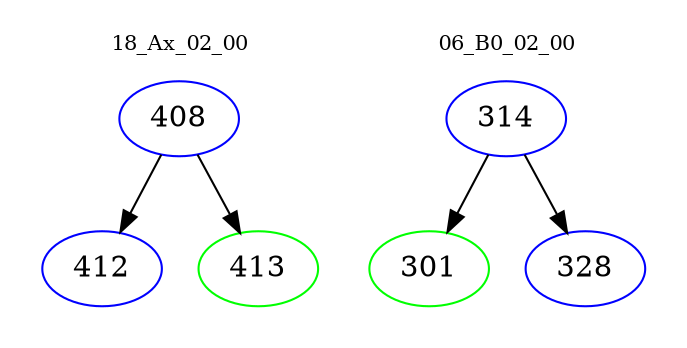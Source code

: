 digraph{
subgraph cluster_0 {
color = white
label = "18_Ax_02_00";
fontsize=10;
T0_408 [label="408", color="blue"]
T0_408 -> T0_412 [color="black"]
T0_412 [label="412", color="blue"]
T0_408 -> T0_413 [color="black"]
T0_413 [label="413", color="green"]
}
subgraph cluster_1 {
color = white
label = "06_B0_02_00";
fontsize=10;
T1_314 [label="314", color="blue"]
T1_314 -> T1_301 [color="black"]
T1_301 [label="301", color="green"]
T1_314 -> T1_328 [color="black"]
T1_328 [label="328", color="blue"]
}
}
